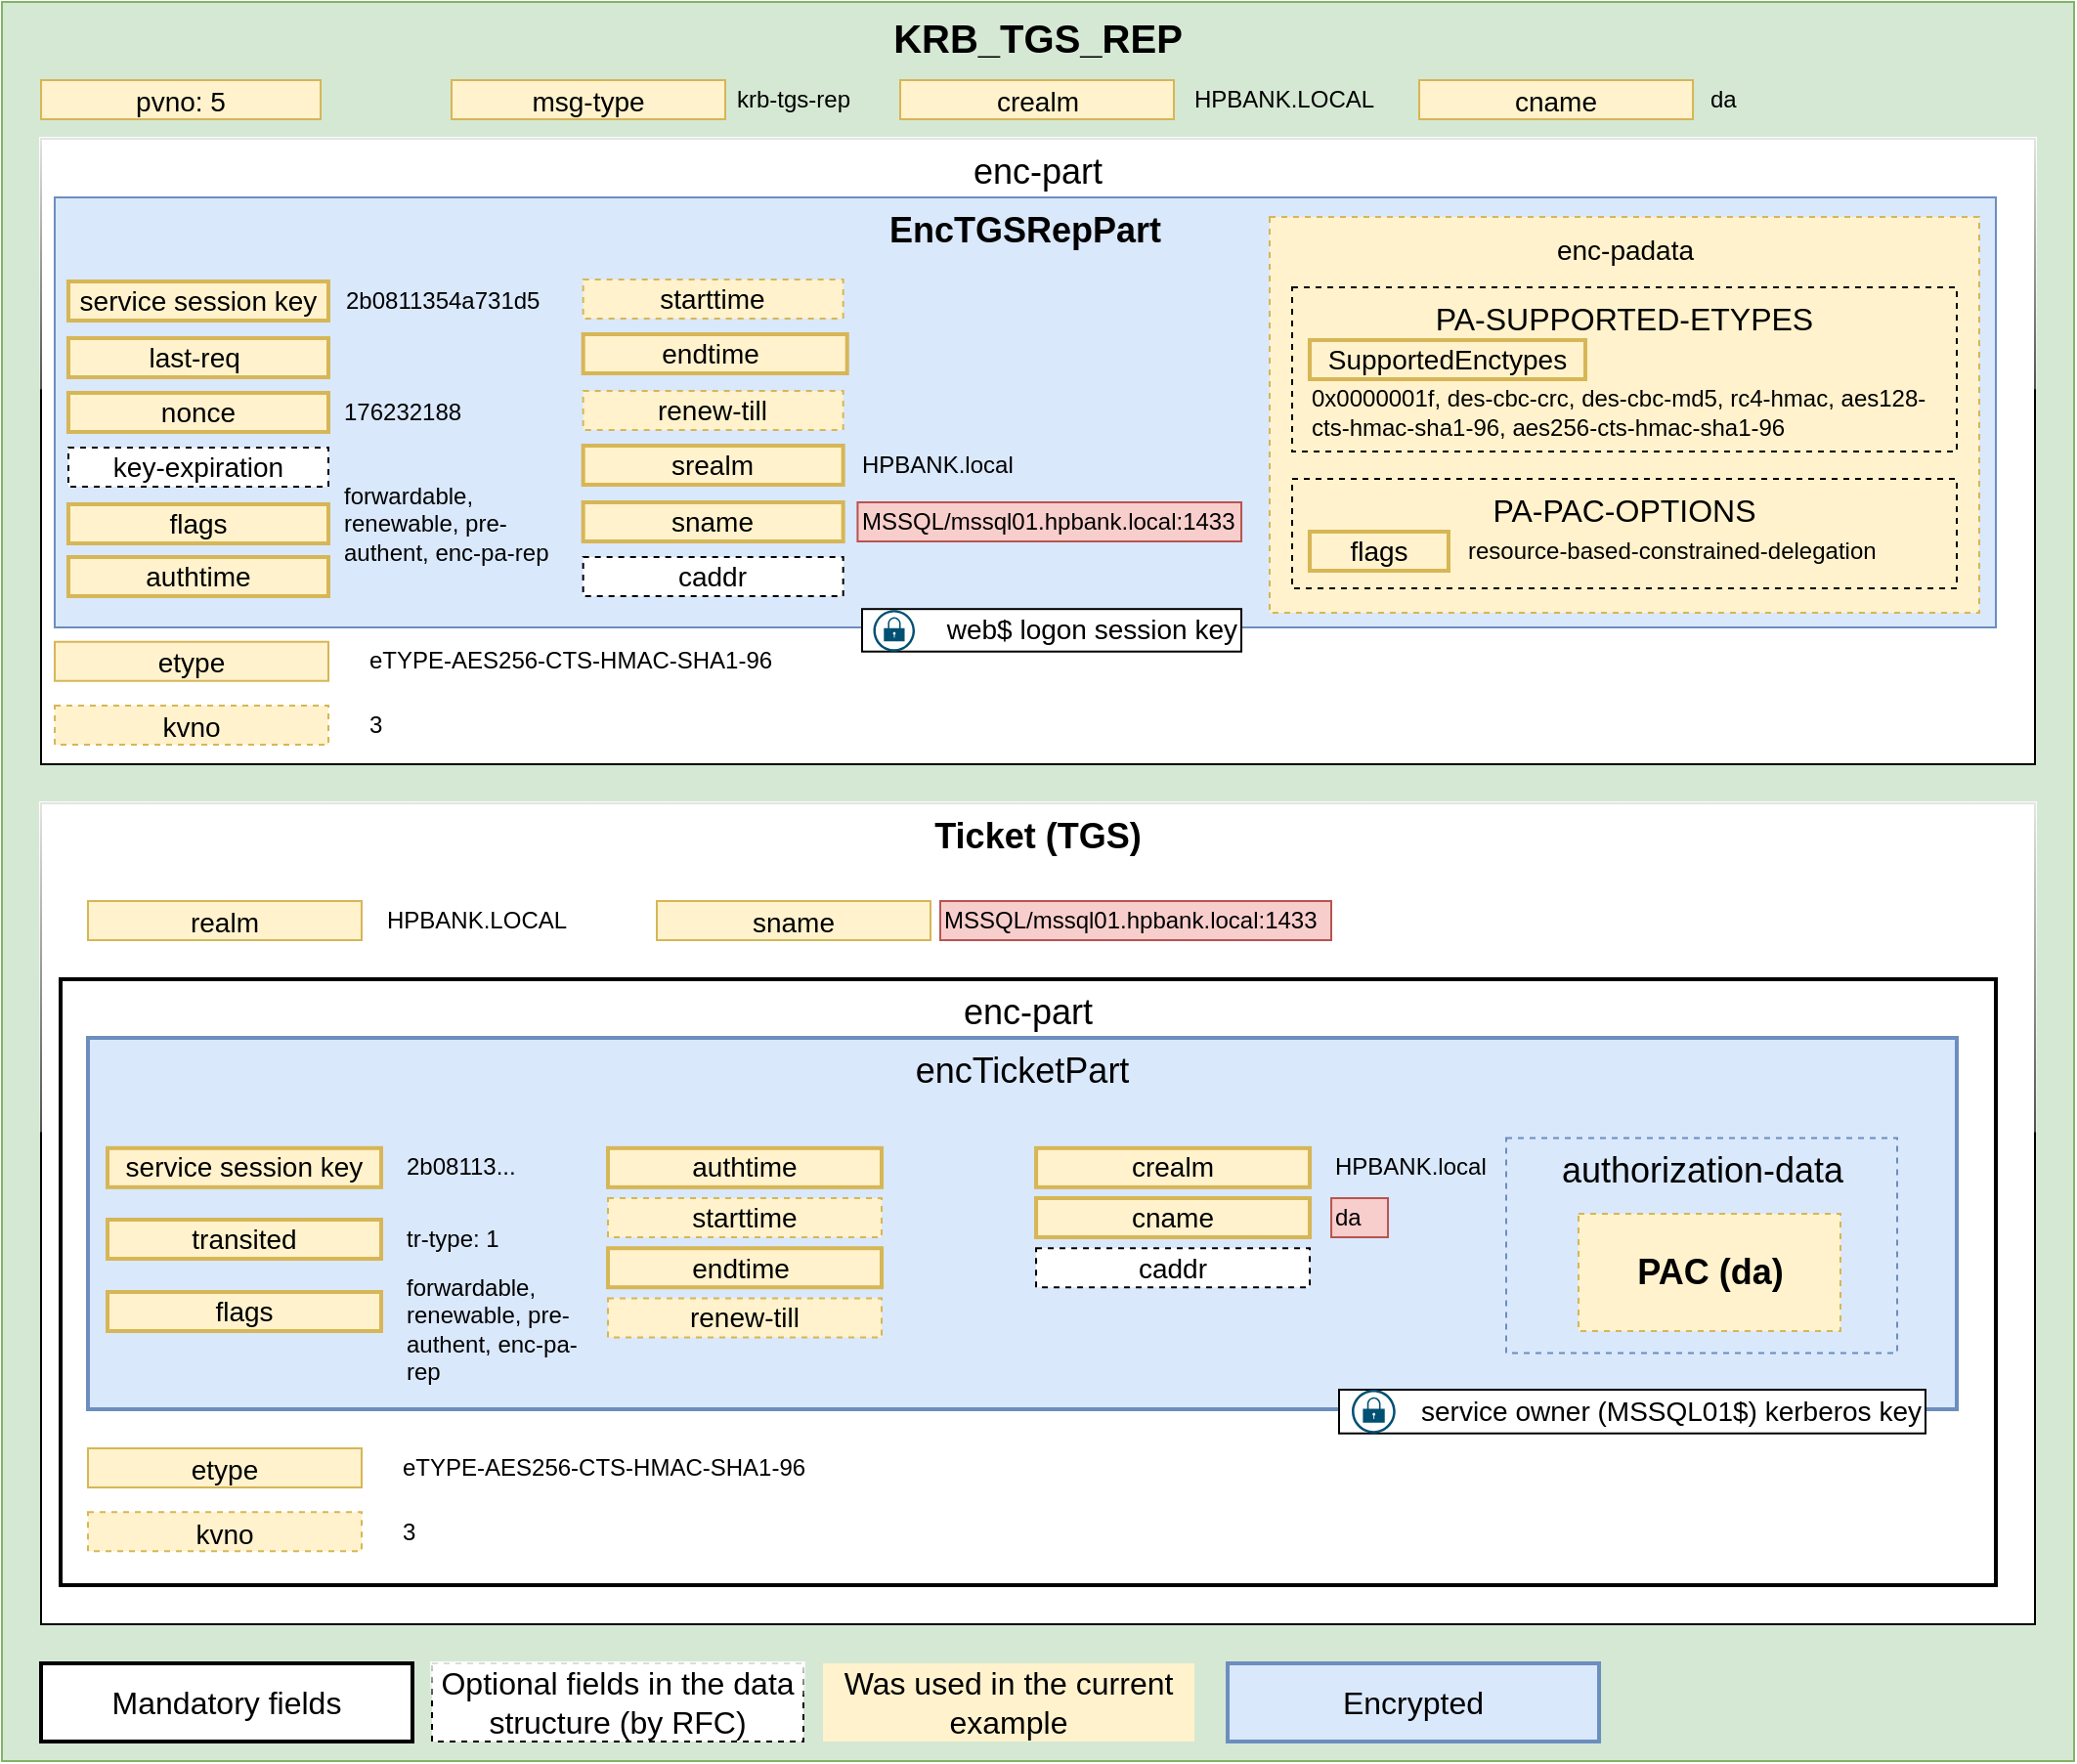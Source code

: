 <mxfile version="20.8.16" type="device"><diagram id="N02soGrRtOyZanOMdubN" name="Страница 1"><mxGraphModel dx="1416" dy="1987" grid="1" gridSize="10" guides="1" tooltips="1" connect="1" arrows="1" fold="1" page="1" pageScale="1" pageWidth="827" pageHeight="1169" math="0" shadow="0"><root><mxCell id="0"/><mxCell id="1" parent="0"/><mxCell id="ulbBoHV_ba8DH9Qh5SWc-24" value="df" style="rounded=0;whiteSpace=wrap;html=1;glass=1;labelBackgroundColor=none;strokeColor=default;strokeWidth=1;fontSize=18;fontColor=default;fillColor=default;" parent="1" vertex="1"><mxGeometry x="40" y="-610" width="600" height="60" as="geometry"/></mxCell><mxCell id="ev14uYIgox7HySIXr9Gj-22" value="&lt;b&gt;&lt;font style=&quot;font-size: 20px;&quot;&gt;KRB_TGS_REP&lt;/font&gt;&lt;/b&gt;" style="rounded=0;whiteSpace=wrap;html=1;shadow=0;fontSize=14;fillColor=#d5e8d4;strokeColor=#82b366;verticalAlign=top;" parent="1" vertex="1"><mxGeometry x="40" y="-1120" width="1060" height="900" as="geometry"/></mxCell><mxCell id="qLcajK9TCWpP67K81OmP-104" value="&lt;b style=&quot;font-size: 18px;&quot;&gt;&lt;font style=&quot;font-size: 18px;&quot;&gt;Ticket (TGS)&lt;/font&gt;&lt;/b&gt;" style="rounded=0;whiteSpace=wrap;html=1;fontSize=18;verticalAlign=top;glass=1;" parent="1" vertex="1"><mxGeometry x="60" y="-710" width="1020" height="420" as="geometry"/></mxCell><mxCell id="qLcajK9TCWpP67K81OmP-129" value="&lt;span style=&quot;color: rgb(0, 0, 0); font-family: Helvetica; font-size: 14px; font-style: normal; font-variant-ligatures: normal; font-variant-caps: normal; font-weight: 400; letter-spacing: normal; orphans: 2; text-indent: 0px; text-transform: none; widows: 2; word-spacing: 0px; -webkit-text-stroke-width: 0px; text-decoration-thickness: initial; text-decoration-style: initial; text-decoration-color: initial; float: none; display: inline !important;&quot;&gt;realm&lt;/span&gt;" style="text;whiteSpace=wrap;html=1;fontSize=16;align=center;verticalAlign=middle;strokeColor=#d6b656;fillColor=#fff2cc;labelBackgroundColor=none;" parent="1" vertex="1"><mxGeometry x="84" y="-660" width="140" height="20" as="geometry"/></mxCell><mxCell id="qLcajK9TCWpP67K81OmP-130" value="&lt;span style=&quot;font-family: Helvetica; font-size: 14px; font-style: normal; font-variant-ligatures: normal; font-variant-caps: normal; font-weight: 400; letter-spacing: normal; orphans: 2; text-indent: 0px; text-transform: none; widows: 2; word-spacing: 0px; -webkit-text-stroke-width: 0px; text-decoration-thickness: initial; text-decoration-style: initial; text-decoration-color: initial; float: none; display: inline !important;&quot;&gt;sname&lt;/span&gt;" style="text;whiteSpace=wrap;html=1;fontSize=16;align=center;verticalAlign=middle;strokeColor=#d6b656;fillColor=#fff2cc;fontColor=default;labelBackgroundColor=none;" parent="1" vertex="1"><mxGeometry x="375" y="-660" width="140" height="20" as="geometry"/></mxCell><mxCell id="qLcajK9TCWpP67K81OmP-166" value="Mandatory fields" style="rounded=0;whiteSpace=wrap;html=1;strokeColor=default;fontSize=16;strokeWidth=2;" parent="1" vertex="1"><mxGeometry x="60" y="-270" width="190" height="40" as="geometry"/></mxCell><mxCell id="qLcajK9TCWpP67K81OmP-171" value="MSSQL/mssql01.hpbank.local:1433" style="text;html=1;strokeColor=#b85450;fillColor=#f8cecc;align=left;verticalAlign=middle;whiteSpace=wrap;rounded=0;fontSize=12;" parent="1" vertex="1"><mxGeometry x="520" y="-660" width="200" height="20" as="geometry"/></mxCell><mxCell id="qLcajK9TCWpP67K81OmP-172" value="HPBANK.LOCAL" style="text;html=1;strokeColor=none;fillColor=none;align=left;verticalAlign=middle;whiteSpace=wrap;rounded=0;fontSize=12;" parent="1" vertex="1"><mxGeometry x="235" y="-659.998" width="140" height="20" as="geometry"/></mxCell><mxCell id="ulbBoHV_ba8DH9Qh5SWc-6" value="Optional fields in the data structure (by RFC)" style="rounded=0;whiteSpace=wrap;html=1;strokeColor=default;fontSize=16;strokeWidth=1;dashed=1;fontStyle=0;glass=1;" parent="1" vertex="1"><mxGeometry x="260" y="-270" width="190" height="40" as="geometry"/></mxCell><mxCell id="ulbBoHV_ba8DH9Qh5SWc-7" value="Was used in the current example" style="rounded=0;whiteSpace=wrap;html=1;strokeColor=none;fontSize=16;strokeWidth=2;fillColor=#fff2cc;" parent="1" vertex="1"><mxGeometry x="460" y="-270" width="190" height="40" as="geometry"/></mxCell><mxCell id="ulbBoHV_ba8DH9Qh5SWc-20" value="Encrypted" style="rounded=0;whiteSpace=wrap;html=1;strokeColor=#6c8ebf;fontSize=16;strokeWidth=2;fillColor=#dae8fc;" parent="1" vertex="1"><mxGeometry x="667.01" y="-270" width="190" height="40" as="geometry"/></mxCell><mxCell id="ulbBoHV_ba8DH9Qh5SWc-26" value="enc-part" style="rounded=0;whiteSpace=wrap;html=1;glass=0;labelBackgroundColor=none;strokeColor=default;strokeWidth=2;fontSize=18;fontColor=default;fillColor=default;verticalAlign=top;shadow=0;" parent="1" vertex="1"><mxGeometry x="70" y="-620" width="990" height="310" as="geometry"/></mxCell><mxCell id="ulbBoHV_ba8DH9Qh5SWc-27" value="&lt;span style=&quot;color: rgb(0, 0, 0); font-family: Helvetica; font-size: 14px; font-style: normal; font-variant-ligatures: normal; font-variant-caps: normal; font-weight: 400; letter-spacing: normal; orphans: 2; text-indent: 0px; text-transform: none; widows: 2; word-spacing: 0px; -webkit-text-stroke-width: 0px; text-decoration-thickness: initial; text-decoration-style: initial; text-decoration-color: initial; float: none; display: inline !important;&quot;&gt;etype&lt;/span&gt;" style="text;whiteSpace=wrap;html=1;fontSize=16;align=center;verticalAlign=middle;fillColor=#fff2cc;strokeColor=#d6b656;labelBackgroundColor=none;" parent="1" vertex="1"><mxGeometry x="84" y="-380" width="140" height="20" as="geometry"/></mxCell><mxCell id="ulbBoHV_ba8DH9Qh5SWc-28" value="&lt;span style=&quot;color: rgb(0, 0, 0); font-family: Helvetica; font-size: 14px; font-style: normal; font-variant-ligatures: normal; font-variant-caps: normal; font-weight: 400; letter-spacing: normal; orphans: 2; text-indent: 0px; text-transform: none; widows: 2; word-spacing: 0px; -webkit-text-stroke-width: 0px; text-decoration-thickness: initial; text-decoration-style: initial; text-decoration-color: initial; float: none; display: inline !important;&quot;&gt;kvno&lt;/span&gt;" style="text;whiteSpace=wrap;html=1;fontSize=16;align=center;verticalAlign=middle;fillColor=#fff2cc;strokeColor=#d6b656;labelBackgroundColor=none;dashed=1;" parent="1" vertex="1"><mxGeometry x="84" y="-347.36" width="140" height="20" as="geometry"/></mxCell><mxCell id="ulbBoHV_ba8DH9Qh5SWc-29" value="3" style="text;html=1;strokeColor=none;fillColor=none;align=left;verticalAlign=middle;whiteSpace=wrap;rounded=0;fontSize=12;" parent="1" vertex="1"><mxGeometry x="242.663" y="-347.36" width="133.011" height="20.0" as="geometry"/></mxCell><mxCell id="ulbBoHV_ba8DH9Qh5SWc-30" value="eTYPE-AES256-CTS-HMAC-SHA1-96" style="text;html=1;strokeColor=none;fillColor=none;align=left;verticalAlign=middle;whiteSpace=wrap;rounded=0;fontSize=12;" parent="1" vertex="1"><mxGeometry x="242.66" y="-380" width="214.34" height="20" as="geometry"/></mxCell><mxCell id="qLcajK9TCWpP67K81OmP-131" value="encTicketPart" style="rounded=0;whiteSpace=wrap;html=1;strokeWidth=2;fontSize=18;movable=1;resizable=1;rotatable=1;deletable=1;editable=1;connectable=1;fillColor=#dae8fc;strokeColor=#6c8ebf;verticalAlign=top;" parent="1" vertex="1"><mxGeometry x="84" y="-590" width="956" height="190" as="geometry"/></mxCell><mxCell id="qLcajK9TCWpP67K81OmP-105" value="service session key" style="rounded=0;whiteSpace=wrap;html=1;fontSize=14;strokeWidth=2;labelBackgroundColor=none;fillColor=#fff2cc;strokeColor=#d6b656;" parent="1" vertex="1"><mxGeometry x="94" y="-533.604" width="140" height="20" as="geometry"/></mxCell><mxCell id="qLcajK9TCWpP67K81OmP-106" value="&lt;font style=&quot;font-size: 14px;&quot;&gt;crealm&lt;/font&gt;" style="rounded=0;whiteSpace=wrap;html=1;fontSize=14;strokeWidth=2;fillColor=#fff2cc;strokeColor=#d6b656;" parent="1" vertex="1"><mxGeometry x="569.02" y="-533.595" width="140" height="20" as="geometry"/></mxCell><mxCell id="qLcajK9TCWpP67K81OmP-107" value="&lt;font style=&quot;font-size: 14px;&quot;&gt;cname&lt;/font&gt;" style="rounded=0;whiteSpace=wrap;html=1;fontSize=14;strokeWidth=2;fillColor=#fff2cc;strokeColor=#d6b656;" parent="1" vertex="1"><mxGeometry x="569.02" y="-508.002" width="140" height="20" as="geometry"/></mxCell><mxCell id="qLcajK9TCWpP67K81OmP-108" value="&lt;font style=&quot;font-size: 14px;&quot;&gt;transited&lt;/font&gt;" style="rounded=0;whiteSpace=wrap;html=1;fontSize=14;strokeWidth=2;fillColor=#fff2cc;strokeColor=#d6b656;" parent="1" vertex="1"><mxGeometry x="94" y="-497" width="140" height="20" as="geometry"/></mxCell><mxCell id="qLcajK9TCWpP67K81OmP-109" value="&lt;font style=&quot;font-size: 14px;&quot;&gt;flags&lt;/font&gt;" style="rounded=0;whiteSpace=wrap;html=1;fontSize=14;strokeWidth=2;fillColor=#fff2cc;strokeColor=#d6b656;" parent="1" vertex="1"><mxGeometry x="94" y="-460.0" width="140" height="20" as="geometry"/></mxCell><mxCell id="qLcajK9TCWpP67K81OmP-110" value="&lt;font style=&quot;font-size: 14px;&quot;&gt;authtime&lt;/font&gt;" style="rounded=0;whiteSpace=wrap;html=1;fontSize=14;strokeWidth=2;fillColor=#fff2cc;strokeColor=#d6b656;" parent="1" vertex="1"><mxGeometry x="350" y="-533.596" width="140" height="20" as="geometry"/></mxCell><mxCell id="qLcajK9TCWpP67K81OmP-111" value="&lt;font style=&quot;font-size: 14px;&quot;&gt;starttime&lt;/font&gt;" style="rounded=0;whiteSpace=wrap;html=1;fontSize=14;dashed=1;fillColor=#fff2cc;strokeColor=#d6b656;" parent="1" vertex="1"><mxGeometry x="350" y="-507.981" width="140" height="20" as="geometry"/></mxCell><mxCell id="qLcajK9TCWpP67K81OmP-112" value="&lt;font style=&quot;font-size: 14px;&quot;&gt;endtime&amp;nbsp;&lt;/font&gt;" style="rounded=0;whiteSpace=wrap;html=1;fontSize=14;strokeWidth=2;fillColor=#fff2cc;strokeColor=#d6b656;" parent="1" vertex="1"><mxGeometry x="350" y="-482.388" width="140" height="20" as="geometry"/></mxCell><mxCell id="qLcajK9TCWpP67K81OmP-113" value="&lt;font style=&quot;font-size: 14px;&quot;&gt;renew-till&lt;/font&gt;" style="rounded=0;whiteSpace=wrap;html=1;fontSize=14;strokeWidth=1;dashed=1;fillColor=#fff2cc;strokeColor=#d6b656;" parent="1" vertex="1"><mxGeometry x="350" y="-456.795" width="140" height="20" as="geometry"/></mxCell><mxCell id="qLcajK9TCWpP67K81OmP-116" value="&lt;font style=&quot;font-size: 14px;&quot;&gt;caddr&lt;/font&gt;" style="rounded=0;whiteSpace=wrap;html=1;fontSize=14;dashed=1;" parent="1" vertex="1"><mxGeometry x="569.02" y="-482.409" width="140" height="20" as="geometry"/></mxCell><mxCell id="qLcajK9TCWpP67K81OmP-118" value="2b08113..." style="text;html=1;strokeColor=none;fillColor=none;align=left;verticalAlign=middle;whiteSpace=wrap;rounded=0;fontSize=12;" parent="1" vertex="1"><mxGeometry x="245" y="-533.6" width="65" height="20" as="geometry"/></mxCell><mxCell id="qLcajK9TCWpP67K81OmP-120" value="HPBANK.local" style="text;html=1;strokeColor=none;fillColor=none;align=left;verticalAlign=middle;whiteSpace=wrap;rounded=0;fontSize=12;" parent="1" vertex="1"><mxGeometry x="720.02" y="-533.6" width="89" height="20" as="geometry"/></mxCell><mxCell id="qLcajK9TCWpP67K81OmP-122" value="forwardable, renewable, pre-authent, enc-pa-rep" style="text;html=1;strokeColor=none;fillColor=none;align=left;verticalAlign=middle;whiteSpace=wrap;rounded=0;fontSize=12;" parent="1" vertex="1"><mxGeometry x="245" y="-462.42" width="105" height="42.42" as="geometry"/></mxCell><mxCell id="qLcajK9TCWpP67K81OmP-164" value="tr-type: 1" style="text;html=1;strokeColor=none;fillColor=none;align=left;verticalAlign=middle;whiteSpace=wrap;rounded=0;fontSize=12;" parent="1" vertex="1"><mxGeometry x="245" y="-497.004" width="140" height="20" as="geometry"/></mxCell><mxCell id="qLcajK9TCWpP67K81OmP-167" value="da" style="text;html=1;strokeColor=#b85450;fillColor=#f8cecc;align=left;verticalAlign=middle;whiteSpace=wrap;rounded=0;fontSize=12;" parent="1" vertex="1"><mxGeometry x="720.02" y="-508" width="29" height="20" as="geometry"/></mxCell><mxCell id="mneb-ph56SI0TxLbnQAZ-2" value="" style="group" parent="1" vertex="1" connectable="0"><mxGeometry x="824" y="-410" width="200" height="22.36" as="geometry"/></mxCell><mxCell id="qLcajK9TCWpP67K81OmP-127" value="service owner (MSSQL01$) kerberos key" style="rounded=0;whiteSpace=wrap;html=1;shadow=0;fontSize=14;align=right;" parent="mneb-ph56SI0TxLbnQAZ-2" vertex="1"><mxGeometry x="-100" width="300" height="22.36" as="geometry"/></mxCell><mxCell id="qLcajK9TCWpP67K81OmP-128" value="" style="sketch=0;points=[[0.5,0,0],[1,0.5,0],[0.5,1,0],[0,0.5,0],[0.145,0.145,0],[0.856,0.145,0],[0.855,0.856,0],[0.145,0.855,0]];verticalLabelPosition=bottom;html=1;verticalAlign=top;aspect=fixed;align=center;pointerEvents=1;shape=mxgraph.cisco19.lock;fillColor=#005073;strokeColor=none;gradientColor=none;shadow=0;fontSize=14;" parent="mneb-ph56SI0TxLbnQAZ-2" vertex="1"><mxGeometry x="-93.477" width="22.359" height="22.359" as="geometry"/></mxCell><mxCell id="ulbBoHV_ba8DH9Qh5SWc-17" value="enc-part" style="rounded=0;whiteSpace=wrap;html=1;glass=1;labelBackgroundColor=none;strokeColor=default;strokeWidth=1;fontSize=18;fontColor=default;fillColor=default;verticalAlign=top;horizontal=1;" parent="1" vertex="1"><mxGeometry x="60" y="-1050" width="1020" height="320" as="geometry"/></mxCell><mxCell id="qLcajK9TCWpP67K81OmP-102" value="&lt;span style=&quot;color: rgb(0, 0, 0); font-family: Helvetica; font-size: 14px; font-style: normal; font-variant-ligatures: normal; font-variant-caps: normal; font-weight: 400; letter-spacing: normal; orphans: 2; text-indent: 0px; text-transform: none; widows: 2; word-spacing: 0px; -webkit-text-stroke-width: 0px; text-decoration-thickness: initial; text-decoration-style: initial; text-decoration-color: initial; float: none; display: inline !important;&quot;&gt;crealm&lt;/span&gt;" style="text;whiteSpace=wrap;html=1;fontSize=16;align=center;verticalAlign=middle;fillColor=#fff2cc;strokeColor=#d6b656;labelBackgroundColor=none;" parent="1" vertex="1"><mxGeometry x="499.51" y="-1080" width="140" height="20" as="geometry"/></mxCell><mxCell id="qLcajK9TCWpP67K81OmP-103" value="&lt;span style=&quot;color: rgb(0, 0, 0); font-family: Helvetica; font-size: 14px; font-style: normal; font-variant-ligatures: normal; font-variant-caps: normal; font-weight: 400; letter-spacing: normal; orphans: 2; text-indent: 0px; text-transform: none; widows: 2; word-spacing: 0px; -webkit-text-stroke-width: 0px; text-decoration-thickness: initial; text-decoration-style: initial; text-decoration-color: initial; float: none; display: inline !important;&quot;&gt;cname&lt;/span&gt;" style="text;whiteSpace=wrap;html=1;fontSize=16;align=center;verticalAlign=middle;fillColor=#fff2cc;strokeColor=#d6b656;labelBackgroundColor=none;" parent="1" vertex="1"><mxGeometry x="765.02" y="-1080" width="140" height="20" as="geometry"/></mxCell><mxCell id="qLcajK9TCWpP67K81OmP-169" value="HPBANK.LOCAL" style="text;html=1;strokeColor=none;fillColor=none;align=left;verticalAlign=middle;whiteSpace=wrap;rounded=0;fontSize=12;" parent="1" vertex="1"><mxGeometry x="647.51" y="-1080" width="83.01" height="20" as="geometry"/></mxCell><mxCell id="qLcajK9TCWpP67K81OmP-170" value="da" style="text;html=1;strokeColor=none;fillColor=none;align=left;verticalAlign=middle;whiteSpace=wrap;rounded=0;fontSize=12;" parent="1" vertex="1"><mxGeometry x="911.51" y="-1080" width="43.01" height="20" as="geometry"/></mxCell><mxCell id="ulbBoHV_ba8DH9Qh5SWc-2" value="&lt;span style=&quot;color: rgb(0, 0, 0); font-family: Helvetica; font-size: 14px; font-style: normal; font-variant-ligatures: normal; font-variant-caps: normal; font-weight: 400; letter-spacing: normal; orphans: 2; text-indent: 0px; text-transform: none; widows: 2; word-spacing: 0px; -webkit-text-stroke-width: 0px; text-decoration-thickness: initial; text-decoration-style: initial; text-decoration-color: initial; float: none; display: inline !important;&quot;&gt;pvno: 5&lt;/span&gt;" style="text;whiteSpace=wrap;html=1;fontSize=16;align=center;verticalAlign=middle;fillColor=#fff2cc;strokeColor=#d6b656;labelBackgroundColor=none;" parent="1" vertex="1"><mxGeometry x="60" y="-1080" width="143.01" height="20" as="geometry"/></mxCell><mxCell id="ulbBoHV_ba8DH9Qh5SWc-3" value="&lt;span style=&quot;color: rgb(0, 0, 0); font-family: Helvetica; font-size: 14px; font-style: normal; font-variant-ligatures: normal; font-variant-caps: normal; font-weight: 400; letter-spacing: normal; orphans: 2; text-indent: 0px; text-transform: none; widows: 2; word-spacing: 0px; -webkit-text-stroke-width: 0px; text-decoration-thickness: initial; text-decoration-style: initial; text-decoration-color: initial; float: none; display: inline !important;&quot;&gt;msg-type&lt;/span&gt;" style="text;whiteSpace=wrap;html=1;fontSize=16;align=center;verticalAlign=middle;fillColor=#fff2cc;strokeColor=#d6b656;labelBackgroundColor=none;" parent="1" vertex="1"><mxGeometry x="270" y="-1080" width="140" height="20" as="geometry"/></mxCell><mxCell id="ulbBoHV_ba8DH9Qh5SWc-4" value="krb-tgs-rep" style="text;html=1;strokeColor=none;fillColor=none;align=left;verticalAlign=middle;whiteSpace=wrap;rounded=0;fontSize=12;" parent="1" vertex="1"><mxGeometry x="414.0" y="-1080" width="73.01" height="20" as="geometry"/></mxCell><mxCell id="qLcajK9TCWpP67K81OmP-78" value="EncTGSRepPart" style="rounded=0;whiteSpace=wrap;html=1;fontSize=18;verticalAlign=top;fontStyle=1;fillColor=#dae8fc;strokeColor=#6c8ebf;" parent="1" vertex="1"><mxGeometry x="67" y="-1020" width="993" height="220" as="geometry"/></mxCell><mxCell id="qLcajK9TCWpP67K81OmP-79" value="&lt;font style=&quot;font-size: 14px;&quot;&gt;service session key&lt;/font&gt;" style="rounded=0;whiteSpace=wrap;html=1;fontSize=14;strokeWidth=2;fillColor=#fff2cc;strokeColor=#d6b656;" parent="1" vertex="1"><mxGeometry x="73.991" y="-977" width="133.011" height="20.0" as="geometry"/></mxCell><mxCell id="qLcajK9TCWpP67K81OmP-80" value="&lt;font style=&quot;font-size: 14px;&quot;&gt;last-req&amp;nbsp;&lt;/font&gt;" style="rounded=0;whiteSpace=wrap;html=1;fontSize=14;strokeWidth=2;fillColor=#fff2cc;strokeColor=#d6b656;" parent="1" vertex="1"><mxGeometry x="73.991" y="-948" width="133.011" height="20.0" as="geometry"/></mxCell><mxCell id="qLcajK9TCWpP67K81OmP-81" value="&lt;font style=&quot;font-size: 14px;&quot;&gt;nonce&lt;/font&gt;" style="rounded=0;whiteSpace=wrap;html=1;fontSize=14;strokeWidth=2;fillColor=#fff2cc;strokeColor=#d6b656;" parent="1" vertex="1"><mxGeometry x="73.991" y="-920" width="133.011" height="20.0" as="geometry"/></mxCell><mxCell id="qLcajK9TCWpP67K81OmP-82" value="&lt;font style=&quot;font-size: 14px;&quot;&gt;key-expiration&lt;/font&gt;" style="rounded=0;whiteSpace=wrap;html=1;fontSize=14;dashed=1;" parent="1" vertex="1"><mxGeometry x="73.991" y="-892" width="133.011" height="20.0" as="geometry"/></mxCell><mxCell id="qLcajK9TCWpP67K81OmP-83" value="&lt;font style=&quot;font-size: 14px;&quot;&gt;flags&lt;/font&gt;" style="rounded=0;whiteSpace=wrap;html=1;fontSize=14;strokeWidth=2;fillColor=#fff2cc;strokeColor=#d6b656;" parent="1" vertex="1"><mxGeometry x="73.991" y="-863" width="133.011" height="20.0" as="geometry"/></mxCell><mxCell id="qLcajK9TCWpP67K81OmP-84" value="&lt;font style=&quot;font-size: 14px;&quot;&gt;authtime&lt;/font&gt;" style="rounded=0;whiteSpace=wrap;html=1;fontSize=14;strokeWidth=2;fillColor=#fff2cc;strokeColor=#d6b656;" parent="1" vertex="1"><mxGeometry x="73.991" y="-836.0" width="133.011" height="20.0" as="geometry"/></mxCell><mxCell id="qLcajK9TCWpP67K81OmP-85" value="&lt;font style=&quot;font-size: 14px;&quot;&gt;starttime&lt;/font&gt;" style="rounded=0;whiteSpace=wrap;html=1;fontSize=14;dashed=1;fillColor=#fff2cc;strokeColor=#d6b656;" parent="1" vertex="1"><mxGeometry x="337.326" y="-978" width="133.011" height="20.0" as="geometry"/></mxCell><mxCell id="qLcajK9TCWpP67K81OmP-86" value="&lt;font style=&quot;font-size: 14px;&quot;&gt;endtime&amp;nbsp;&lt;/font&gt;" style="rounded=0;whiteSpace=wrap;html=1;fontSize=14;strokeWidth=2;fillColor=#fff2cc;strokeColor=#d6b656;" parent="1" vertex="1"><mxGeometry x="337.33" y="-950" width="135.02" height="20" as="geometry"/></mxCell><mxCell id="qLcajK9TCWpP67K81OmP-87" value="&lt;font style=&quot;font-size: 14px;&quot;&gt;renew-till&lt;/font&gt;" style="rounded=0;whiteSpace=wrap;html=1;fontSize=14;strokeWidth=1;dashed=1;fillColor=#fff2cc;strokeColor=#d6b656;" parent="1" vertex="1"><mxGeometry x="337.326" y="-921" width="133.011" height="20.0" as="geometry"/></mxCell><mxCell id="qLcajK9TCWpP67K81OmP-88" value="&lt;font style=&quot;font-size: 14px;&quot;&gt;srealm&lt;/font&gt;" style="rounded=0;whiteSpace=wrap;html=1;fontSize=14;strokeWidth=2;fillColor=#fff2cc;strokeColor=#d6b656;" parent="1" vertex="1"><mxGeometry x="337.326" y="-893" width="133.011" height="20.0" as="geometry"/></mxCell><mxCell id="qLcajK9TCWpP67K81OmP-89" value="&lt;font style=&quot;font-size: 14px;&quot;&gt;sname&lt;/font&gt;" style="rounded=0;whiteSpace=wrap;html=1;fontSize=14;strokeWidth=2;fillColor=#fff2cc;strokeColor=#d6b656;" parent="1" vertex="1"><mxGeometry x="337.326" y="-864" width="133.011" height="20.0" as="geometry"/></mxCell><mxCell id="qLcajK9TCWpP67K81OmP-90" value="&lt;font style=&quot;font-size: 14px;&quot;&gt;caddr&lt;/font&gt;" style="rounded=0;whiteSpace=wrap;html=1;fontSize=14;dashed=1;" parent="1" vertex="1"><mxGeometry x="337.326" y="-836.0" width="133.011" height="20.0" as="geometry"/></mxCell><mxCell id="qLcajK9TCWpP67K81OmP-94" value="176232188" style="text;html=1;strokeColor=none;fillColor=none;align=left;verticalAlign=middle;whiteSpace=wrap;rounded=0;fontSize=12;" parent="1" vertex="1"><mxGeometry x="212.993" y="-920" width="133.011" height="20.0" as="geometry"/></mxCell><mxCell id="qLcajK9TCWpP67K81OmP-101" value="HPBANK.local" style="text;html=1;strokeColor=none;fillColor=none;align=left;verticalAlign=middle;whiteSpace=wrap;rounded=0;fontSize=12;" parent="1" vertex="1"><mxGeometry x="477.708" y="-893" width="133.011" height="20.0" as="geometry"/></mxCell><mxCell id="qLcajK9TCWpP67K81OmP-168" value="MSSQL/mssql01.hpbank.local:1433" style="text;html=1;strokeColor=#b85450;fillColor=#f8cecc;align=left;verticalAlign=middle;whiteSpace=wrap;rounded=0;fontSize=12;" parent="1" vertex="1"><mxGeometry x="477.71" y="-864" width="196.3" height="20" as="geometry"/></mxCell><mxCell id="ulbBoHV_ba8DH9Qh5SWc-13" value="forwardable, renewable, pre-authent, enc-pa-rep" style="text;html=1;strokeColor=none;fillColor=none;align=left;verticalAlign=middle;whiteSpace=wrap;rounded=0;fontSize=12;" parent="1" vertex="1"><mxGeometry x="212.99" y="-874.21" width="124.34" height="42.42" as="geometry"/></mxCell><mxCell id="ulbBoHV_ba8DH9Qh5SWc-15" value="&lt;span style=&quot;color: rgb(0, 0, 0); font-family: Helvetica; font-size: 14px; font-style: normal; font-variant-ligatures: normal; font-variant-caps: normal; font-weight: 400; letter-spacing: normal; orphans: 2; text-indent: 0px; text-transform: none; widows: 2; word-spacing: 0px; -webkit-text-stroke-width: 0px; text-decoration-thickness: initial; text-decoration-style: initial; text-decoration-color: initial; float: none; display: inline !important;&quot;&gt;enc-padata&lt;/span&gt;" style="text;whiteSpace=wrap;html=1;fontSize=16;align=center;verticalAlign=top;labelBackgroundColor=none;strokeColor=#d6b656;dashed=1;fillColor=#fff2cc;horizontal=1;" parent="1" vertex="1"><mxGeometry x="688.5" y="-1010" width="362.99" height="202.5" as="geometry"/></mxCell><mxCell id="ulbBoHV_ba8DH9Qh5SWc-18" value="&lt;span style=&quot;color: rgb(0, 0, 0); font-family: Helvetica; font-size: 14px; font-style: normal; font-variant-ligatures: normal; font-variant-caps: normal; font-weight: 400; letter-spacing: normal; orphans: 2; text-indent: 0px; text-transform: none; widows: 2; word-spacing: 0px; -webkit-text-stroke-width: 0px; text-decoration-thickness: initial; text-decoration-style: initial; text-decoration-color: initial; float: none; display: inline !important;&quot;&gt;etype&lt;/span&gt;" style="text;whiteSpace=wrap;html=1;fontSize=16;align=center;verticalAlign=middle;fillColor=#fff2cc;strokeColor=#d6b656;labelBackgroundColor=none;" parent="1" vertex="1"><mxGeometry x="67" y="-792.64" width="140" height="20" as="geometry"/></mxCell><mxCell id="ulbBoHV_ba8DH9Qh5SWc-19" value="&lt;span style=&quot;color: rgb(0, 0, 0); font-family: Helvetica; font-size: 14px; font-style: normal; font-variant-ligatures: normal; font-variant-caps: normal; font-weight: 400; letter-spacing: normal; orphans: 2; text-indent: 0px; text-transform: none; widows: 2; word-spacing: 0px; -webkit-text-stroke-width: 0px; text-decoration-thickness: initial; text-decoration-style: initial; text-decoration-color: initial; float: none; display: inline !important;&quot;&gt;kvno&lt;/span&gt;" style="text;whiteSpace=wrap;html=1;fontSize=16;align=center;verticalAlign=middle;fillColor=#fff2cc;strokeColor=#d6b656;labelBackgroundColor=none;dashed=1;" parent="1" vertex="1"><mxGeometry x="67" y="-760" width="140" height="20" as="geometry"/></mxCell><mxCell id="ulbBoHV_ba8DH9Qh5SWc-21" value="3" style="text;html=1;strokeColor=none;fillColor=none;align=left;verticalAlign=middle;whiteSpace=wrap;rounded=0;fontSize=12;" parent="1" vertex="1"><mxGeometry x="225.663" y="-760" width="133.011" height="20.0" as="geometry"/></mxCell><mxCell id="ulbBoHV_ba8DH9Qh5SWc-22" value="eTYPE-AES256-CTS-HMAC-SHA1-96" style="text;html=1;strokeColor=none;fillColor=none;align=left;verticalAlign=middle;whiteSpace=wrap;rounded=0;fontSize=12;" parent="1" vertex="1"><mxGeometry x="225.66" y="-792.64" width="214.34" height="20" as="geometry"/></mxCell><mxCell id="qLcajK9TCWpP67K81OmP-163" value="" style="group;" parent="1" vertex="1" connectable="0"><mxGeometry x="559.999" y="-810.003" width="114.01" height="22.363" as="geometry"/></mxCell><mxCell id="qLcajK9TCWpP67K81OmP-161" value="web$ logon session key" style="rounded=0;whiteSpace=wrap;html=1;shadow=0;fontSize=14;align=right;" parent="qLcajK9TCWpP67K81OmP-163" vertex="1"><mxGeometry x="-80" y="0.6" width="194.01" height="21.76" as="geometry"/></mxCell><mxCell id="qLcajK9TCWpP67K81OmP-162" value="" style="sketch=0;points=[[0.5,0,0],[1,0.5,0],[0.5,1,0],[0,0.5,0],[0.145,0.145,0],[0.856,0.145,0],[0.855,0.856,0],[0.145,0.855,0]];verticalLabelPosition=bottom;html=1;verticalAlign=top;aspect=fixed;align=center;pointerEvents=1;shape=mxgraph.cisco19.lock;fillColor=#005073;strokeColor=none;gradientColor=none;shadow=0;fontSize=14;" parent="qLcajK9TCWpP67K81OmP-163" vertex="1"><mxGeometry x="-74.242" y="1.11" width="21.246" height="21.246" as="geometry"/></mxCell><mxCell id="J14tyLq8mIKAc6cv7CW6-1" value="PA-SUPPORTED-ETYPES" style="text;whiteSpace=wrap;html=1;fontSize=16;strokeColor=default;dashed=1;align=center;verticalAlign=top;fontStyle=0" parent="1" vertex="1"><mxGeometry x="700" y="-974" width="340" height="84" as="geometry"/></mxCell><mxCell id="J14tyLq8mIKAc6cv7CW6-7" value="SupportedEnctypes" style="rounded=0;whiteSpace=wrap;html=1;fontSize=14;strokeWidth=2;fillColor=#fff2cc;strokeColor=#d6b656;" parent="1" vertex="1"><mxGeometry x="709" y="-947" width="141" height="20" as="geometry"/></mxCell><mxCell id="J14tyLq8mIKAc6cv7CW6-10" value="2b0811354a731d5" style="text;html=1;strokeColor=none;fillColor=none;align=left;verticalAlign=middle;whiteSpace=wrap;rounded=0;fontSize=12;" parent="1" vertex="1"><mxGeometry x="213.84" y="-977.004" width="140" height="20" as="geometry"/></mxCell><mxCell id="drHcjpwjLNuqSOqWe-xi-1" value="0x0000001f, des-cbc-crc, des-cbc-md5, rc4-hmac, aes128-cts-hmac-sha1-96, aes256-cts-hmac-sha1-96" style="text;html=1;strokeColor=none;fillColor=none;align=left;verticalAlign=middle;whiteSpace=wrap;rounded=0;fontSize=12;" parent="1" vertex="1"><mxGeometry x="708" y="-920" width="321" height="20" as="geometry"/></mxCell><mxCell id="drHcjpwjLNuqSOqWe-xi-2" value="PA-PAC-OPTIONS" style="text;whiteSpace=wrap;html=1;fontSize=16;strokeColor=default;dashed=1;align=center;verticalAlign=top;fontStyle=0" parent="1" vertex="1"><mxGeometry x="700" y="-876" width="340" height="56" as="geometry"/></mxCell><mxCell id="drHcjpwjLNuqSOqWe-xi-3" value="flags" style="rounded=0;whiteSpace=wrap;html=1;fontSize=14;strokeWidth=2;fillColor=#fff2cc;strokeColor=#d6b656;" parent="1" vertex="1"><mxGeometry x="709" y="-849" width="71" height="20" as="geometry"/></mxCell><mxCell id="drHcjpwjLNuqSOqWe-xi-4" value="resource-based-constrained-delegation" style="text;html=1;strokeColor=none;fillColor=none;align=left;verticalAlign=middle;whiteSpace=wrap;rounded=0;fontSize=12;" parent="1" vertex="1"><mxGeometry x="787.5" y="-849" width="222" height="20" as="geometry"/></mxCell><mxCell id="6go0u76rRM5WX_KFaJND-1" value="&lt;font style=&quot;font-size: 18px;&quot;&gt;authorization-data&lt;/font&gt;" style="rounded=0;whiteSpace=wrap;html=1;strokeColor=#6c8ebf;dashed=1;fillColor=#dae8fc;verticalAlign=top;" vertex="1" parent="1"><mxGeometry x="809.5" y="-538.79" width="200" height="110" as="geometry"/></mxCell><mxCell id="6go0u76rRM5WX_KFaJND-2" value="&lt;font style=&quot;font-size: 18px;&quot;&gt;&lt;b&gt;PAC (da)&lt;/b&gt;&lt;/font&gt;" style="rounded=0;whiteSpace=wrap;html=1;dashed=1;strokeColor=#d6b656;fillColor=#fff2cc;verticalAlign=middle;" vertex="1" parent="1"><mxGeometry x="846.5" y="-500" width="134" height="60" as="geometry"/></mxCell></root></mxGraphModel></diagram></mxfile>